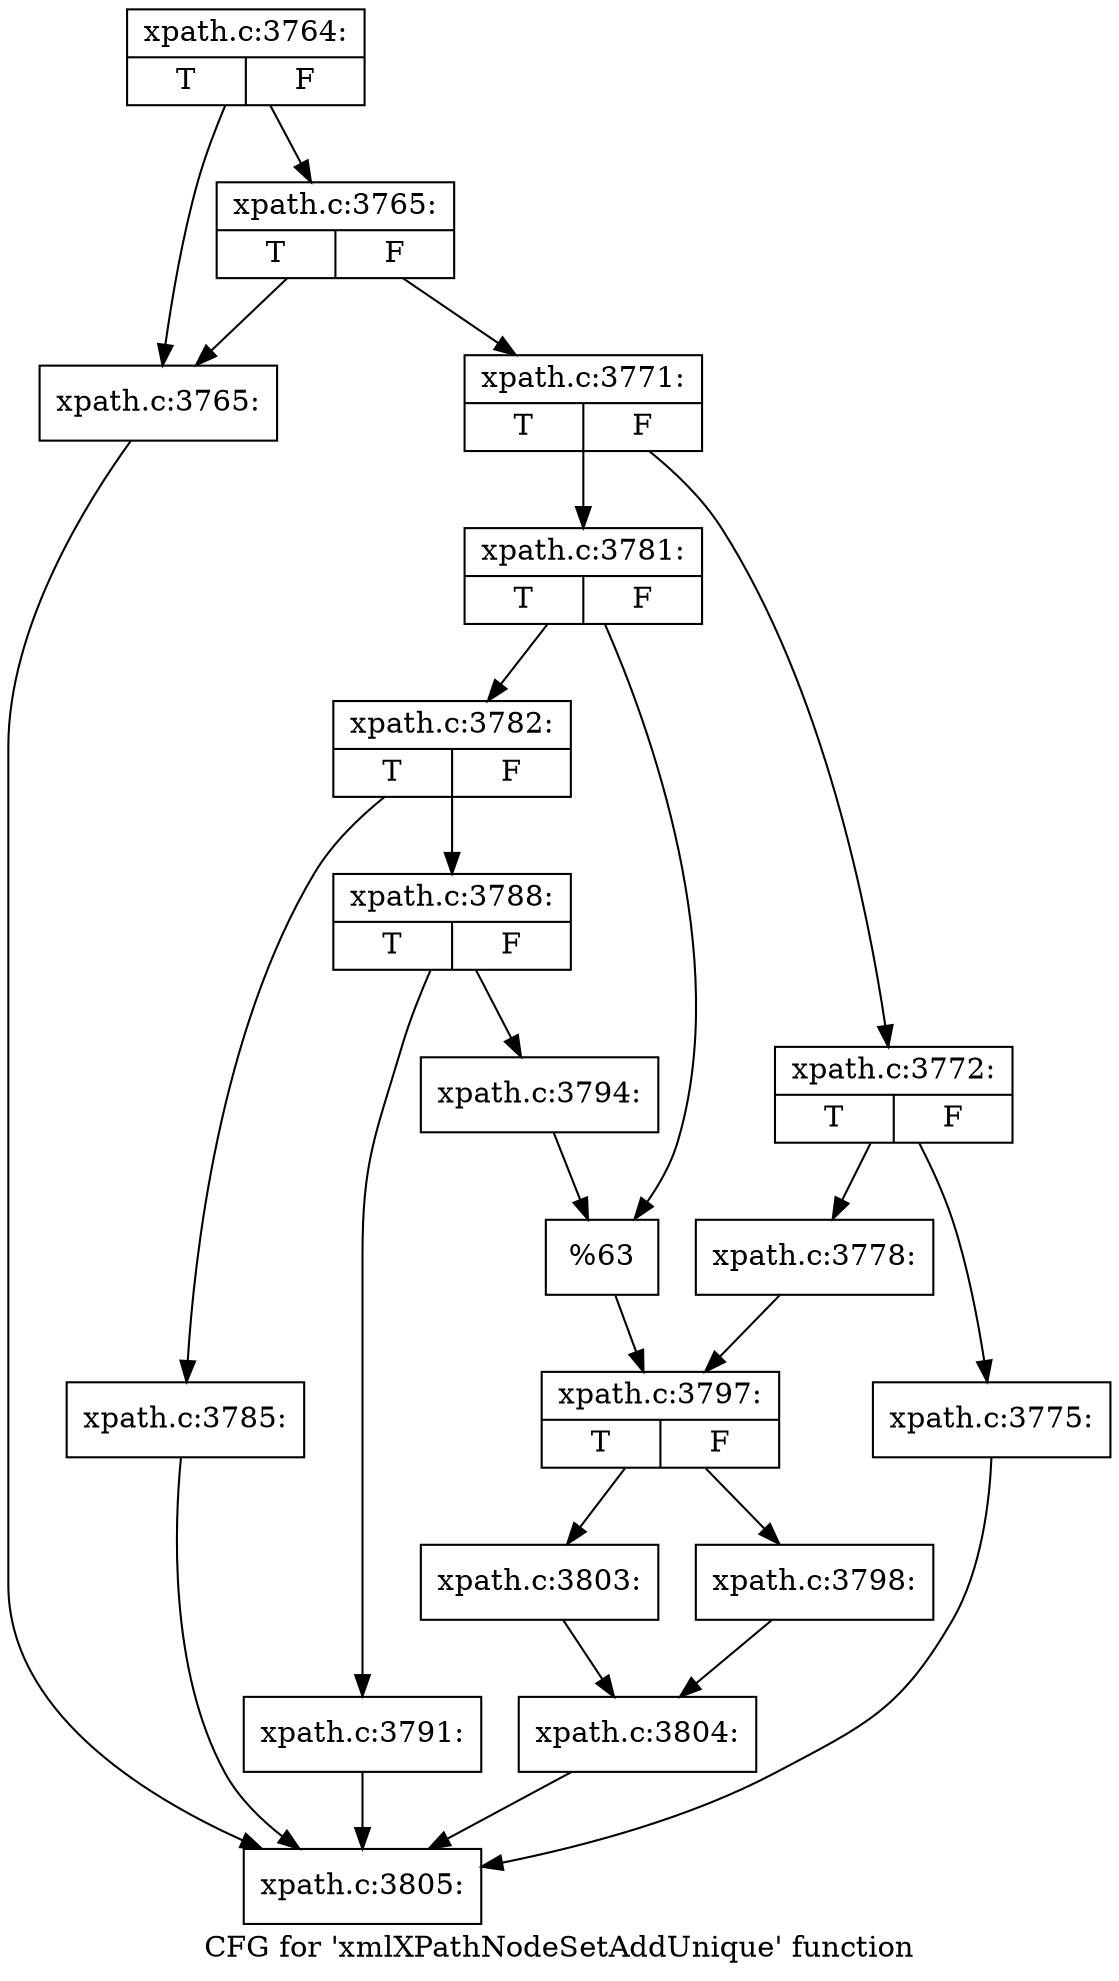 digraph "CFG for 'xmlXPathNodeSetAddUnique' function" {
	label="CFG for 'xmlXPathNodeSetAddUnique' function";

	Node0x47cca60 [shape=record,label="{xpath.c:3764:|{<s0>T|<s1>F}}"];
	Node0x47cca60 -> Node0x47cc580;
	Node0x47cca60 -> Node0x47cc620;
	Node0x47cc620 [shape=record,label="{xpath.c:3765:|{<s0>T|<s1>F}}"];
	Node0x47cc620 -> Node0x47cc580;
	Node0x47cc620 -> Node0x47cc5d0;
	Node0x47cc580 [shape=record,label="{xpath.c:3765:}"];
	Node0x47cc580 -> Node0x47d6350;
	Node0x47cc5d0 [shape=record,label="{xpath.c:3771:|{<s0>T|<s1>F}}"];
	Node0x47cc5d0 -> Node0x47d7020;
	Node0x47cc5d0 -> Node0x47d70c0;
	Node0x47d7020 [shape=record,label="{xpath.c:3772:|{<s0>T|<s1>F}}"];
	Node0x47d7020 -> Node0x47d79a0;
	Node0x47d7020 -> Node0x47d79f0;
	Node0x47d79a0 [shape=record,label="{xpath.c:3775:}"];
	Node0x47d79a0 -> Node0x47d6350;
	Node0x47d79f0 [shape=record,label="{xpath.c:3778:}"];
	Node0x47d79f0 -> Node0x47d7070;
	Node0x47d70c0 [shape=record,label="{xpath.c:3781:|{<s0>T|<s1>F}}"];
	Node0x47d70c0 -> Node0x47d8910;
	Node0x47d70c0 -> Node0x47d8960;
	Node0x47d8910 [shape=record,label="{xpath.c:3782:|{<s0>T|<s1>F}}"];
	Node0x47d8910 -> Node0x47d92b0;
	Node0x47d8910 -> Node0x47d9300;
	Node0x47d92b0 [shape=record,label="{xpath.c:3785:}"];
	Node0x47d92b0 -> Node0x47d6350;
	Node0x47d9300 [shape=record,label="{xpath.c:3788:|{<s0>T|<s1>F}}"];
	Node0x47d9300 -> Node0x47da330;
	Node0x47d9300 -> Node0x47da380;
	Node0x47da330 [shape=record,label="{xpath.c:3791:}"];
	Node0x47da330 -> Node0x47d6350;
	Node0x47da380 [shape=record,label="{xpath.c:3794:}"];
	Node0x47da380 -> Node0x47d8960;
	Node0x47d8960 [shape=record,label="{%63}"];
	Node0x47d8960 -> Node0x47d7070;
	Node0x47d7070 [shape=record,label="{xpath.c:3797:|{<s0>T|<s1>F}}"];
	Node0x47d7070 -> Node0x4770d90;
	Node0x47d7070 -> Node0x4770e30;
	Node0x4770d90 [shape=record,label="{xpath.c:3798:}"];
	Node0x4770d90 -> Node0x4770de0;
	Node0x4770e30 [shape=record,label="{xpath.c:3803:}"];
	Node0x4770e30 -> Node0x4770de0;
	Node0x4770de0 [shape=record,label="{xpath.c:3804:}"];
	Node0x4770de0 -> Node0x47d6350;
	Node0x47d6350 [shape=record,label="{xpath.c:3805:}"];
}
